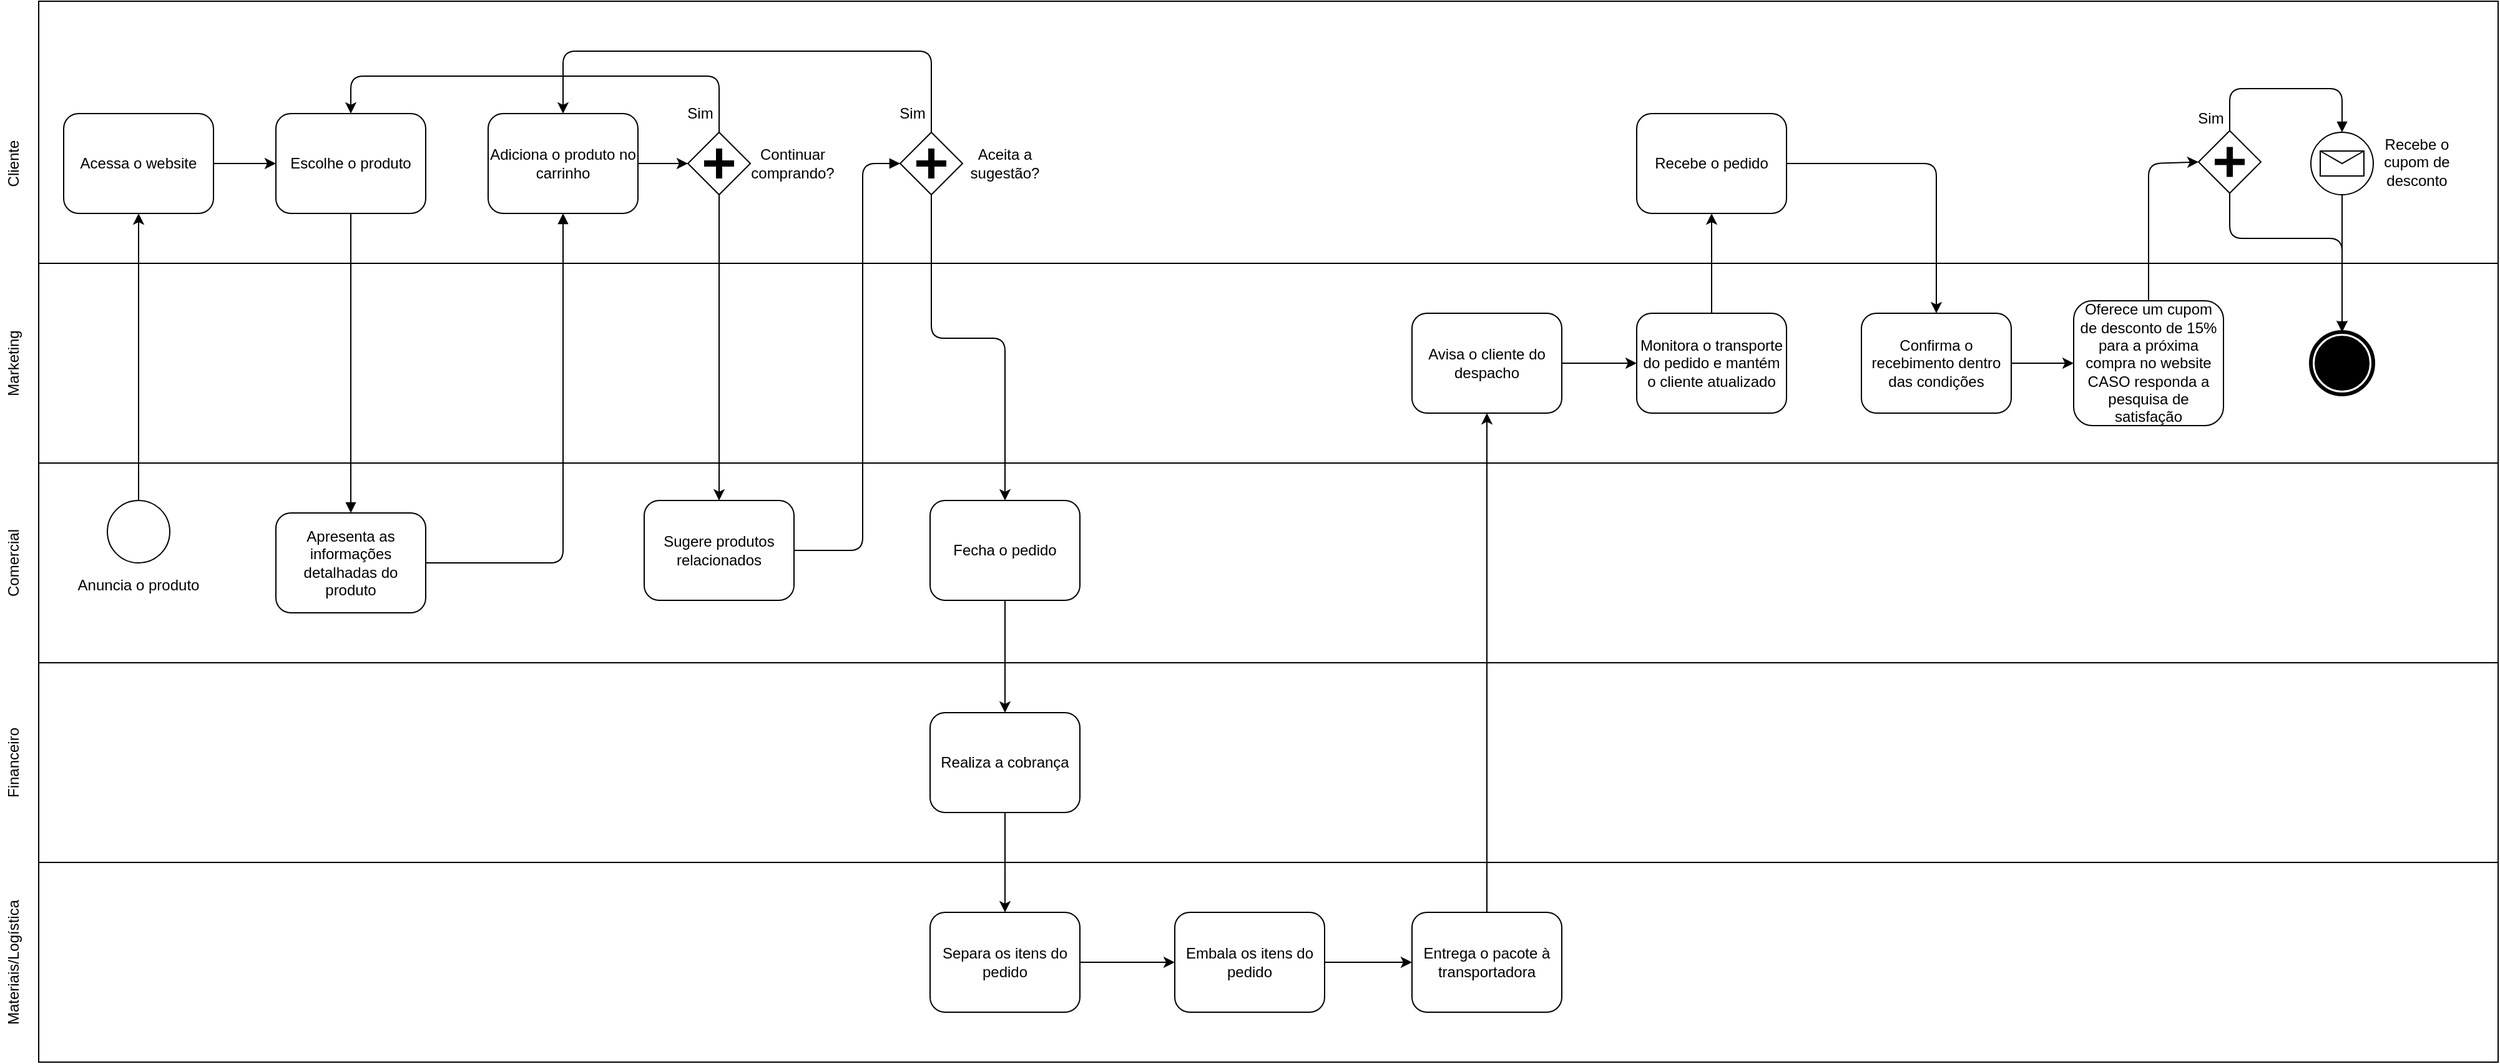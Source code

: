 <mxfile version="13.1.3"><diagram id="Ok_rdiiMHX4FdoCqXxQj" name="Página-1"><mxGraphModel dx="1892" dy="2543" grid="1" gridSize="10" guides="1" tooltips="1" connect="1" arrows="1" fold="1" page="1" pageScale="1" pageWidth="827" pageHeight="1169" math="0" shadow="0"><root><mxCell id="0"/><mxCell id="1" parent="0"/><mxCell id="i97hfYOejlViWBtDOGyX-5" value="" style="rounded=0;whiteSpace=wrap;html=1;" vertex="1" parent="1"><mxGeometry x="40" y="560" width="1970" height="160" as="geometry"/></mxCell><mxCell id="i97hfYOejlViWBtDOGyX-3" value="" style="rounded=0;whiteSpace=wrap;html=1;" vertex="1" parent="1"><mxGeometry x="40" y="400" width="1970" height="160" as="geometry"/></mxCell><mxCell id="i97hfYOejlViWBtDOGyX-2" value="" style="rounded=0;whiteSpace=wrap;html=1;" vertex="1" parent="1"><mxGeometry x="40" y="240" width="1970" height="160" as="geometry"/></mxCell><mxCell id="i97hfYOejlViWBtDOGyX-1" value="" style="rounded=0;whiteSpace=wrap;html=1;" vertex="1" parent="1"><mxGeometry x="40" y="80" width="1970" height="160" as="geometry"/></mxCell><mxCell id="i97hfYOejlViWBtDOGyX-14" value="" style="rounded=0;whiteSpace=wrap;html=1;" vertex="1" parent="1"><mxGeometry x="40" y="-130" width="1970" height="210" as="geometry"/></mxCell><mxCell id="i97hfYOejlViWBtDOGyX-8" value="Marketing" style="text;html=1;strokeColor=none;fillColor=none;align=center;verticalAlign=middle;whiteSpace=wrap;rounded=0;rotation=-90;" vertex="1" parent="1"><mxGeometry x="-10" y="150" width="60" height="20" as="geometry"/></mxCell><mxCell id="i97hfYOejlViWBtDOGyX-9" value="Comercial" style="text;html=1;strokeColor=none;fillColor=none;align=center;verticalAlign=middle;whiteSpace=wrap;rounded=0;rotation=-90;" vertex="1" parent="1"><mxGeometry x="-10" y="310" width="60" height="20" as="geometry"/></mxCell><mxCell id="i97hfYOejlViWBtDOGyX-11" value="Financeiro" style="text;html=1;strokeColor=none;fillColor=none;align=center;verticalAlign=middle;whiteSpace=wrap;rounded=0;rotation=-90;" vertex="1" parent="1"><mxGeometry x="-10" y="470" width="60" height="20" as="geometry"/></mxCell><mxCell id="i97hfYOejlViWBtDOGyX-12" value="Materiais/Logística" style="text;html=1;strokeColor=none;fillColor=none;align=center;verticalAlign=middle;whiteSpace=wrap;rounded=0;rotation=-90;" vertex="1" parent="1"><mxGeometry x="-40" y="630" width="120" height="20" as="geometry"/></mxCell><mxCell id="i97hfYOejlViWBtDOGyX-15" value="Cliente" style="text;html=1;strokeColor=none;fillColor=none;align=center;verticalAlign=middle;whiteSpace=wrap;rounded=0;rotation=-90;" vertex="1" parent="1"><mxGeometry x="-10" y="-10" width="60" height="20" as="geometry"/></mxCell><mxCell id="i97hfYOejlViWBtDOGyX-16" value="" style="shape=mxgraph.bpmn.shape;html=1;verticalLabelPosition=bottom;labelBackgroundColor=#ffffff;verticalAlign=top;align=center;perimeter=ellipsePerimeter;outlineConnect=0;outline=standard;symbol=general;" vertex="1" parent="1"><mxGeometry x="95" y="270" width="50" height="50" as="geometry"/></mxCell><mxCell id="i97hfYOejlViWBtDOGyX-17" value="Anuncia o produto" style="text;html=1;strokeColor=none;fillColor=none;align=center;verticalAlign=middle;whiteSpace=wrap;rounded=0;rotation=0;" vertex="1" parent="1"><mxGeometry x="65" y="320" width="110" height="35" as="geometry"/></mxCell><mxCell id="i97hfYOejlViWBtDOGyX-18" value="Acessa o website" style="shape=ext;rounded=1;html=1;whiteSpace=wrap;" vertex="1" parent="1"><mxGeometry x="60" y="-40" width="120" height="80" as="geometry"/></mxCell><mxCell id="i97hfYOejlViWBtDOGyX-19" value="Escolhe o produto" style="shape=ext;rounded=1;html=1;whiteSpace=wrap;" vertex="1" parent="1"><mxGeometry x="230" y="-40" width="120" height="80" as="geometry"/></mxCell><mxCell id="i97hfYOejlViWBtDOGyX-20" value="Adiciona o produto no carrinho" style="shape=ext;rounded=1;html=1;whiteSpace=wrap;" vertex="1" parent="1"><mxGeometry x="400" y="-40" width="120" height="80" as="geometry"/></mxCell><mxCell id="i97hfYOejlViWBtDOGyX-21" value="" style="shape=mxgraph.bpmn.shape;html=1;verticalLabelPosition=bottom;labelBackgroundColor=#ffffff;verticalAlign=top;align=center;perimeter=rhombusPerimeter;background=gateway;outlineConnect=0;outline=none;symbol=parallelGw;" vertex="1" parent="1"><mxGeometry x="560" y="-25" width="50" height="50" as="geometry"/></mxCell><mxCell id="i97hfYOejlViWBtDOGyX-22" value="Continuar&lt;br&gt;comprando?" style="text;html=1;strokeColor=none;fillColor=none;align=center;verticalAlign=middle;whiteSpace=wrap;rounded=0;" vertex="1" parent="1"><mxGeometry x="610" y="-18.75" width="68" height="37.5" as="geometry"/></mxCell><mxCell id="i97hfYOejlViWBtDOGyX-25" value="" style="endArrow=classic;html=1;exitX=0.5;exitY=0;exitDx=0;exitDy=0;entryX=0.5;entryY=0;entryDx=0;entryDy=0;" edge="1" parent="1" source="i97hfYOejlViWBtDOGyX-21" target="i97hfYOejlViWBtDOGyX-19"><mxGeometry width="50" height="50" relative="1" as="geometry"><mxPoint x="600" y="180" as="sourcePoint"/><mxPoint x="650" y="130" as="targetPoint"/><Array as="points"><mxPoint x="585" y="-70"/><mxPoint x="290" y="-70"/></Array></mxGeometry></mxCell><mxCell id="i97hfYOejlViWBtDOGyX-26" value="Sim" style="text;html=1;strokeColor=none;fillColor=none;align=center;verticalAlign=middle;whiteSpace=wrap;rounded=0;" vertex="1" parent="1"><mxGeometry x="550" y="-50" width="40" height="20" as="geometry"/></mxCell><mxCell id="i97hfYOejlViWBtDOGyX-28" value="Sugere produtos relacionados" style="shape=ext;rounded=1;html=1;whiteSpace=wrap;" vertex="1" parent="1"><mxGeometry x="525" y="270" width="120" height="80" as="geometry"/></mxCell><mxCell id="i97hfYOejlViWBtDOGyX-30" value="" style="endArrow=classic;html=1;entryX=0.5;entryY=1;entryDx=0;entryDy=0;exitX=0.5;exitY=0;exitDx=0;exitDy=0;" edge="1" parent="1" source="i97hfYOejlViWBtDOGyX-16" target="i97hfYOejlViWBtDOGyX-18"><mxGeometry width="50" height="50" relative="1" as="geometry"><mxPoint x="410" y="210" as="sourcePoint"/><mxPoint x="460" y="160" as="targetPoint"/></mxGeometry></mxCell><mxCell id="i97hfYOejlViWBtDOGyX-32" value="" style="endArrow=classic;html=1;exitX=1;exitY=0.5;exitDx=0;exitDy=0;entryX=0;entryY=0.5;entryDx=0;entryDy=0;" edge="1" parent="1" source="i97hfYOejlViWBtDOGyX-20" target="i97hfYOejlViWBtDOGyX-21"><mxGeometry width="50" height="50" relative="1" as="geometry"><mxPoint x="420" y="220" as="sourcePoint"/><mxPoint x="470" y="170" as="targetPoint"/></mxGeometry></mxCell><mxCell id="i97hfYOejlViWBtDOGyX-33" value="" style="endArrow=classic;html=1;exitX=0.5;exitY=1;exitDx=0;exitDy=0;" edge="1" parent="1" source="i97hfYOejlViWBtDOGyX-21" target="i97hfYOejlViWBtDOGyX-28"><mxGeometry width="50" height="50" relative="1" as="geometry"><mxPoint x="430" y="230" as="sourcePoint"/><mxPoint x="480" y="180" as="targetPoint"/></mxGeometry></mxCell><mxCell id="i97hfYOejlViWBtDOGyX-34" value="" style="endArrow=classic;html=1;exitX=1;exitY=0.5;exitDx=0;exitDy=0;entryX=0;entryY=0.5;entryDx=0;entryDy=0;" edge="1" parent="1" source="i97hfYOejlViWBtDOGyX-18" target="i97hfYOejlViWBtDOGyX-19"><mxGeometry width="50" height="50" relative="1" as="geometry"><mxPoint x="440" y="240" as="sourcePoint"/><mxPoint x="490" y="190" as="targetPoint"/></mxGeometry></mxCell><mxCell id="i97hfYOejlViWBtDOGyX-35" value="" style="shape=mxgraph.bpmn.shape;html=1;verticalLabelPosition=bottom;labelBackgroundColor=#ffffff;verticalAlign=top;align=center;perimeter=rhombusPerimeter;background=gateway;outlineConnect=0;outline=none;symbol=parallelGw;" vertex="1" parent="1"><mxGeometry x="730" y="-25" width="50" height="50" as="geometry"/></mxCell><mxCell id="i97hfYOejlViWBtDOGyX-36" value="" style="endArrow=classic;html=1;exitX=0.5;exitY=0;exitDx=0;exitDy=0;entryX=0.5;entryY=0;entryDx=0;entryDy=0;" edge="1" parent="1" source="i97hfYOejlViWBtDOGyX-35" target="i97hfYOejlViWBtDOGyX-20"><mxGeometry width="50" height="50" relative="1" as="geometry"><mxPoint x="590" y="180" as="sourcePoint"/><mxPoint x="640" y="130" as="targetPoint"/><Array as="points"><mxPoint x="755" y="-90"/><mxPoint x="460" y="-90"/></Array></mxGeometry></mxCell><mxCell id="i97hfYOejlViWBtDOGyX-37" value="Sim" style="text;html=1;strokeColor=none;fillColor=none;align=center;verticalAlign=middle;whiteSpace=wrap;rounded=0;" vertex="1" parent="1"><mxGeometry x="720" y="-50" width="40" height="20" as="geometry"/></mxCell><mxCell id="i97hfYOejlViWBtDOGyX-40" value="Aceita a&lt;br&gt;sugestão?" style="text;html=1;strokeColor=none;fillColor=none;align=center;verticalAlign=middle;whiteSpace=wrap;rounded=0;" vertex="1" parent="1"><mxGeometry x="780" y="-18.75" width="68" height="37.5" as="geometry"/></mxCell><mxCell id="i97hfYOejlViWBtDOGyX-41" value="Fecha o pedido" style="shape=ext;rounded=1;html=1;whiteSpace=wrap;" vertex="1" parent="1"><mxGeometry x="754" y="270" width="120" height="80" as="geometry"/></mxCell><mxCell id="i97hfYOejlViWBtDOGyX-42" value="Realiza a cobrança" style="shape=ext;rounded=1;html=1;whiteSpace=wrap;" vertex="1" parent="1"><mxGeometry x="754" y="440" width="120" height="80" as="geometry"/></mxCell><mxCell id="i97hfYOejlViWBtDOGyX-43" value="Separa os itens do pedido" style="shape=ext;rounded=1;html=1;whiteSpace=wrap;" vertex="1" parent="1"><mxGeometry x="754" y="600" width="120" height="80" as="geometry"/></mxCell><mxCell id="i97hfYOejlViWBtDOGyX-44" value="Embala os itens do pedido" style="shape=ext;rounded=1;html=1;whiteSpace=wrap;" vertex="1" parent="1"><mxGeometry x="950" y="600" width="120" height="80" as="geometry"/></mxCell><mxCell id="i97hfYOejlViWBtDOGyX-45" value="Entrega o pacote à transportadora" style="shape=ext;rounded=1;html=1;whiteSpace=wrap;" vertex="1" parent="1"><mxGeometry x="1140" y="600" width="120" height="80" as="geometry"/></mxCell><mxCell id="i97hfYOejlViWBtDOGyX-46" value="Avisa o cliente do despacho" style="shape=ext;rounded=1;html=1;whiteSpace=wrap;" vertex="1" parent="1"><mxGeometry x="1140" y="120" width="120" height="80" as="geometry"/></mxCell><mxCell id="i97hfYOejlViWBtDOGyX-47" value="" style="endArrow=classic;html=1;exitX=0.5;exitY=1;exitDx=0;exitDy=0;entryX=0.5;entryY=0;entryDx=0;entryDy=0;" edge="1" parent="1" source="i97hfYOejlViWBtDOGyX-35" target="i97hfYOejlViWBtDOGyX-41"><mxGeometry width="50" height="50" relative="1" as="geometry"><mxPoint x="670" y="570" as="sourcePoint"/><mxPoint x="720" y="520" as="targetPoint"/><Array as="points"><mxPoint x="755" y="140"/><mxPoint x="814" y="140"/></Array></mxGeometry></mxCell><mxCell id="i97hfYOejlViWBtDOGyX-48" value="" style="endArrow=classic;html=1;exitX=0.5;exitY=1;exitDx=0;exitDy=0;entryX=0.5;entryY=0;entryDx=0;entryDy=0;" edge="1" parent="1" source="i97hfYOejlViWBtDOGyX-41" target="i97hfYOejlViWBtDOGyX-42"><mxGeometry width="50" height="50" relative="1" as="geometry"><mxPoint x="670" y="540" as="sourcePoint"/><mxPoint x="720" y="490" as="targetPoint"/></mxGeometry></mxCell><mxCell id="i97hfYOejlViWBtDOGyX-49" value="" style="endArrow=classic;html=1;exitX=0.5;exitY=1;exitDx=0;exitDy=0;entryX=0.5;entryY=0;entryDx=0;entryDy=0;" edge="1" parent="1" source="i97hfYOejlViWBtDOGyX-42" target="i97hfYOejlViWBtDOGyX-43"><mxGeometry width="50" height="50" relative="1" as="geometry"><mxPoint x="800" y="530" as="sourcePoint"/><mxPoint x="720" y="490" as="targetPoint"/></mxGeometry></mxCell><mxCell id="i97hfYOejlViWBtDOGyX-50" value="" style="endArrow=classic;html=1;exitX=1;exitY=0.5;exitDx=0;exitDy=0;entryX=0;entryY=0.5;entryDx=0;entryDy=0;" edge="1" parent="1" source="i97hfYOejlViWBtDOGyX-43" target="i97hfYOejlViWBtDOGyX-44"><mxGeometry width="50" height="50" relative="1" as="geometry"><mxPoint x="670" y="540" as="sourcePoint"/><mxPoint x="720" y="490" as="targetPoint"/></mxGeometry></mxCell><mxCell id="i97hfYOejlViWBtDOGyX-51" value="" style="endArrow=classic;html=1;exitX=1;exitY=0.5;exitDx=0;exitDy=0;entryX=0;entryY=0.5;entryDx=0;entryDy=0;" edge="1" parent="1" source="i97hfYOejlViWBtDOGyX-44" target="i97hfYOejlViWBtDOGyX-45"><mxGeometry width="50" height="50" relative="1" as="geometry"><mxPoint x="670" y="540" as="sourcePoint"/><mxPoint x="720" y="490" as="targetPoint"/><Array as="points"/></mxGeometry></mxCell><mxCell id="i97hfYOejlViWBtDOGyX-52" value="" style="endArrow=classic;html=1;exitX=0.5;exitY=0;exitDx=0;exitDy=0;entryX=0.5;entryY=1;entryDx=0;entryDy=0;" edge="1" parent="1" source="i97hfYOejlViWBtDOGyX-45" target="i97hfYOejlViWBtDOGyX-46"><mxGeometry width="50" height="50" relative="1" as="geometry"><mxPoint x="880" y="540" as="sourcePoint"/><mxPoint x="930" y="490" as="targetPoint"/></mxGeometry></mxCell><mxCell id="i97hfYOejlViWBtDOGyX-53" value="Monitora o transporte do pedido e mantém o cliente atualizado" style="shape=ext;rounded=1;html=1;whiteSpace=wrap;" vertex="1" parent="1"><mxGeometry x="1320" y="120" width="120" height="80" as="geometry"/></mxCell><mxCell id="i97hfYOejlViWBtDOGyX-54" value="Recebe o pedido" style="shape=ext;rounded=1;html=1;whiteSpace=wrap;" vertex="1" parent="1"><mxGeometry x="1320" y="-40" width="120" height="80" as="geometry"/></mxCell><mxCell id="i97hfYOejlViWBtDOGyX-55" value="Confirma o recebimento dentro das condições" style="shape=ext;rounded=1;html=1;whiteSpace=wrap;" vertex="1" parent="1"><mxGeometry x="1500" y="120" width="120" height="80" as="geometry"/></mxCell><mxCell id="i97hfYOejlViWBtDOGyX-56" value="Oferece um cupom de desconto de 15% para a próxima compra no website CASO responda a pesquisa de satisfação" style="shape=ext;rounded=1;html=1;whiteSpace=wrap;" vertex="1" parent="1"><mxGeometry x="1670" y="110" width="120" height="100" as="geometry"/></mxCell><mxCell id="i97hfYOejlViWBtDOGyX-57" value="" style="endArrow=classic;html=1;exitX=1;exitY=0.5;exitDx=0;exitDy=0;entryX=0;entryY=0.5;entryDx=0;entryDy=0;" edge="1" parent="1" source="i97hfYOejlViWBtDOGyX-46" target="i97hfYOejlViWBtDOGyX-53"><mxGeometry width="50" height="50" relative="1" as="geometry"><mxPoint x="1370" y="360" as="sourcePoint"/><mxPoint x="1420" y="310" as="targetPoint"/></mxGeometry></mxCell><mxCell id="i97hfYOejlViWBtDOGyX-58" value="" style="endArrow=classic;html=1;exitX=0.5;exitY=0;exitDx=0;exitDy=0;entryX=0.5;entryY=1;entryDx=0;entryDy=0;" edge="1" parent="1" source="i97hfYOejlViWBtDOGyX-53" target="i97hfYOejlViWBtDOGyX-54"><mxGeometry width="50" height="50" relative="1" as="geometry"><mxPoint x="1370" y="360" as="sourcePoint"/><mxPoint x="1420" y="310" as="targetPoint"/></mxGeometry></mxCell><mxCell id="i97hfYOejlViWBtDOGyX-59" value="" style="endArrow=classic;html=1;exitX=1;exitY=0.5;exitDx=0;exitDy=0;entryX=0.5;entryY=0;entryDx=0;entryDy=0;" edge="1" parent="1" source="i97hfYOejlViWBtDOGyX-54" target="i97hfYOejlViWBtDOGyX-55"><mxGeometry width="50" height="50" relative="1" as="geometry"><mxPoint x="1370" y="360" as="sourcePoint"/><mxPoint x="1420" y="310" as="targetPoint"/><Array as="points"><mxPoint x="1560"/></Array></mxGeometry></mxCell><mxCell id="i97hfYOejlViWBtDOGyX-60" value="" style="endArrow=classic;html=1;exitX=1;exitY=0.5;exitDx=0;exitDy=0;entryX=0;entryY=0.5;entryDx=0;entryDy=0;" edge="1" parent="1" source="i97hfYOejlViWBtDOGyX-55" target="i97hfYOejlViWBtDOGyX-56"><mxGeometry width="50" height="50" relative="1" as="geometry"><mxPoint x="1370" y="360" as="sourcePoint"/><mxPoint x="1420" y="310" as="targetPoint"/></mxGeometry></mxCell><mxCell id="i97hfYOejlViWBtDOGyX-61" value="" style="shape=mxgraph.bpmn.shape;html=1;verticalLabelPosition=bottom;labelBackgroundColor=#ffffff;verticalAlign=top;align=center;perimeter=ellipsePerimeter;outlineConnect=0;outline=standard;symbol=message;" vertex="1" parent="1"><mxGeometry x="1860" y="-25" width="50" height="50" as="geometry"/></mxCell><mxCell id="i97hfYOejlViWBtDOGyX-62" value="Recebe o&lt;br&gt;cupom de&lt;br&gt;desconto" style="text;html=1;strokeColor=none;fillColor=none;align=center;verticalAlign=middle;whiteSpace=wrap;rounded=0;" vertex="1" parent="1"><mxGeometry x="1910" y="-21.25" width="70" height="40" as="geometry"/></mxCell><mxCell id="i97hfYOejlViWBtDOGyX-63" value="" style="endArrow=classic;html=1;exitX=0.5;exitY=0;exitDx=0;exitDy=0;entryX=0;entryY=0.5;entryDx=0;entryDy=0;" edge="1" parent="1" source="i97hfYOejlViWBtDOGyX-56" target="i97hfYOejlViWBtDOGyX-67"><mxGeometry width="50" height="50" relative="1" as="geometry"><mxPoint x="1840" y="360" as="sourcePoint"/><mxPoint x="1890" y="310" as="targetPoint"/><Array as="points"><mxPoint x="1730"/></Array></mxGeometry></mxCell><mxCell id="i97hfYOejlViWBtDOGyX-65" value="" style="endArrow=classic;html=1;exitX=0.5;exitY=1;exitDx=0;exitDy=0;entryX=0.5;entryY=0;entryDx=0;entryDy=0;" edge="1" parent="1" source="i97hfYOejlViWBtDOGyX-61" target="i97hfYOejlViWBtDOGyX-66"><mxGeometry width="50" height="50" relative="1" as="geometry"><mxPoint x="1930" y="320" as="sourcePoint"/><mxPoint x="1980" y="270" as="targetPoint"/><Array as="points"><mxPoint x="1885" y="50"/></Array></mxGeometry></mxCell><mxCell id="i97hfYOejlViWBtDOGyX-66" value="" style="shape=mxgraph.bpmn.shape;html=1;verticalLabelPosition=bottom;labelBackgroundColor=#ffffff;verticalAlign=top;align=center;perimeter=ellipsePerimeter;outlineConnect=0;outline=end;symbol=terminate;" vertex="1" parent="1"><mxGeometry x="1860" y="135" width="50" height="50" as="geometry"/></mxCell><mxCell id="i97hfYOejlViWBtDOGyX-67" value="" style="shape=mxgraph.bpmn.shape;html=1;verticalLabelPosition=bottom;labelBackgroundColor=#ffffff;verticalAlign=top;align=center;perimeter=rhombusPerimeter;background=gateway;outlineConnect=0;outline=none;symbol=parallelGw;" vertex="1" parent="1"><mxGeometry x="1770" y="-26.25" width="50" height="50" as="geometry"/></mxCell><mxCell id="i97hfYOejlViWBtDOGyX-69" value="Sim" style="text;html=1;strokeColor=none;fillColor=none;align=center;verticalAlign=middle;whiteSpace=wrap;rounded=0;" vertex="1" parent="1"><mxGeometry x="1760" y="-46.25" width="40" height="20" as="geometry"/></mxCell><mxCell id="i97hfYOejlViWBtDOGyX-70" value="" style="endArrow=block;endFill=1;endSize=6;html=1;exitX=0.5;exitY=0;exitDx=0;exitDy=0;entryX=0.5;entryY=0;entryDx=0;entryDy=0;" edge="1" parent="1" source="i97hfYOejlViWBtDOGyX-67" target="i97hfYOejlViWBtDOGyX-61"><mxGeometry width="100" relative="1" as="geometry"><mxPoint x="1340" y="340" as="sourcePoint"/><mxPoint x="1440" y="340" as="targetPoint"/><Array as="points"><mxPoint x="1795" y="-60"/><mxPoint x="1885" y="-60"/></Array></mxGeometry></mxCell><mxCell id="i97hfYOejlViWBtDOGyX-71" value="" style="endArrow=block;endFill=1;endSize=6;html=1;entryX=0.5;entryY=0;entryDx=0;entryDy=0;exitX=0.5;exitY=1;exitDx=0;exitDy=0;" edge="1" parent="1" source="i97hfYOejlViWBtDOGyX-67" target="i97hfYOejlViWBtDOGyX-66"><mxGeometry width="100" relative="1" as="geometry"><mxPoint x="1790" y="40" as="sourcePoint"/><mxPoint x="1440" y="340" as="targetPoint"/><Array as="points"><mxPoint x="1795" y="60"/><mxPoint x="1885" y="60"/></Array></mxGeometry></mxCell><mxCell id="i97hfYOejlViWBtDOGyX-77" value="" style="endArrow=block;endFill=1;endSize=6;html=1;exitX=1;exitY=0.5;exitDx=0;exitDy=0;entryX=0;entryY=0.5;entryDx=0;entryDy=0;" edge="1" parent="1" source="i97hfYOejlViWBtDOGyX-28" target="i97hfYOejlViWBtDOGyX-35"><mxGeometry width="100" relative="1" as="geometry"><mxPoint x="810" y="380" as="sourcePoint"/><mxPoint x="910" y="380" as="targetPoint"/><Array as="points"><mxPoint x="700" y="310"/><mxPoint x="700"/></Array></mxGeometry></mxCell><mxCell id="i97hfYOejlViWBtDOGyX-78" value="Apresenta as informações detalhadas do produto" style="shape=ext;rounded=1;html=1;whiteSpace=wrap;" vertex="1" parent="1"><mxGeometry x="230" y="280" width="120" height="80" as="geometry"/></mxCell><mxCell id="i97hfYOejlViWBtDOGyX-79" value="" style="endArrow=block;endFill=1;endSize=6;html=1;exitX=0.5;exitY=1;exitDx=0;exitDy=0;entryX=0.5;entryY=0;entryDx=0;entryDy=0;" edge="1" parent="1" source="i97hfYOejlViWBtDOGyX-19" target="i97hfYOejlViWBtDOGyX-78"><mxGeometry width="100" relative="1" as="geometry"><mxPoint x="690" y="420" as="sourcePoint"/><mxPoint x="790" y="420" as="targetPoint"/></mxGeometry></mxCell><mxCell id="i97hfYOejlViWBtDOGyX-80" value="" style="endArrow=block;endFill=1;endSize=6;html=1;exitX=1;exitY=0.5;exitDx=0;exitDy=0;entryX=0.5;entryY=1;entryDx=0;entryDy=0;" edge="1" parent="1" source="i97hfYOejlViWBtDOGyX-78" target="i97hfYOejlViWBtDOGyX-20"><mxGeometry width="100" relative="1" as="geometry"><mxPoint x="690" y="420" as="sourcePoint"/><mxPoint x="790" y="420" as="targetPoint"/><Array as="points"><mxPoint x="460" y="320"/></Array></mxGeometry></mxCell></root></mxGraphModel></diagram></mxfile>